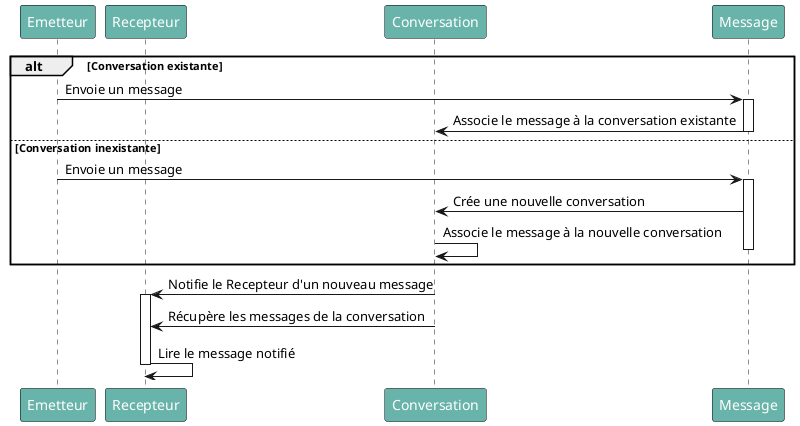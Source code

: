 @startuml
skinparam participant {
    BackgroundColor #69B4AA
    BorderColor Black
    FontColor White
}

participant "Emetteur" as Emetteur
participant "Recepteur" as Recepteur
participant "Conversation" as Conversation
participant "Message" as Message

alt Conversation existante
    Emetteur -> Message: Envoie un message
    activate Message
    Message -> Conversation: Associe le message à la conversation existante
    deactivate Message
else Conversation inexistante
    Emetteur -> Message: Envoie un message
    activate Message
    Message -> Conversation: Crée une nouvelle conversation
    Conversation -> Conversation: Associe le message à la nouvelle conversation
    deactivate Message
end

Conversation -> Recepteur: Notifie le Recepteur d'un nouveau message
activate Recepteur
Conversation -> Recepteur: Récupère les messages de la conversation
Recepteur -> Recepteur: Lire le message notifié
deactivate Recepteur

@enduml
